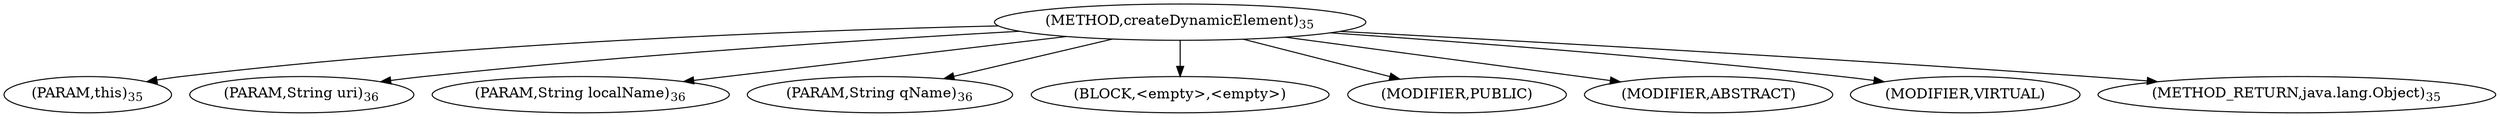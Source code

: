 digraph "createDynamicElement" {  
"6" [label = <(METHOD,createDynamicElement)<SUB>35</SUB>> ]
"7" [label = <(PARAM,this)<SUB>35</SUB>> ]
"8" [label = <(PARAM,String uri)<SUB>36</SUB>> ]
"9" [label = <(PARAM,String localName)<SUB>36</SUB>> ]
"10" [label = <(PARAM,String qName)<SUB>36</SUB>> ]
"11" [label = <(BLOCK,&lt;empty&gt;,&lt;empty&gt;)> ]
"12" [label = <(MODIFIER,PUBLIC)> ]
"13" [label = <(MODIFIER,ABSTRACT)> ]
"14" [label = <(MODIFIER,VIRTUAL)> ]
"15" [label = <(METHOD_RETURN,java.lang.Object)<SUB>35</SUB>> ]
  "6" -> "7" 
  "6" -> "8" 
  "6" -> "9" 
  "6" -> "10" 
  "6" -> "11" 
  "6" -> "12" 
  "6" -> "13" 
  "6" -> "14" 
  "6" -> "15" 
}
